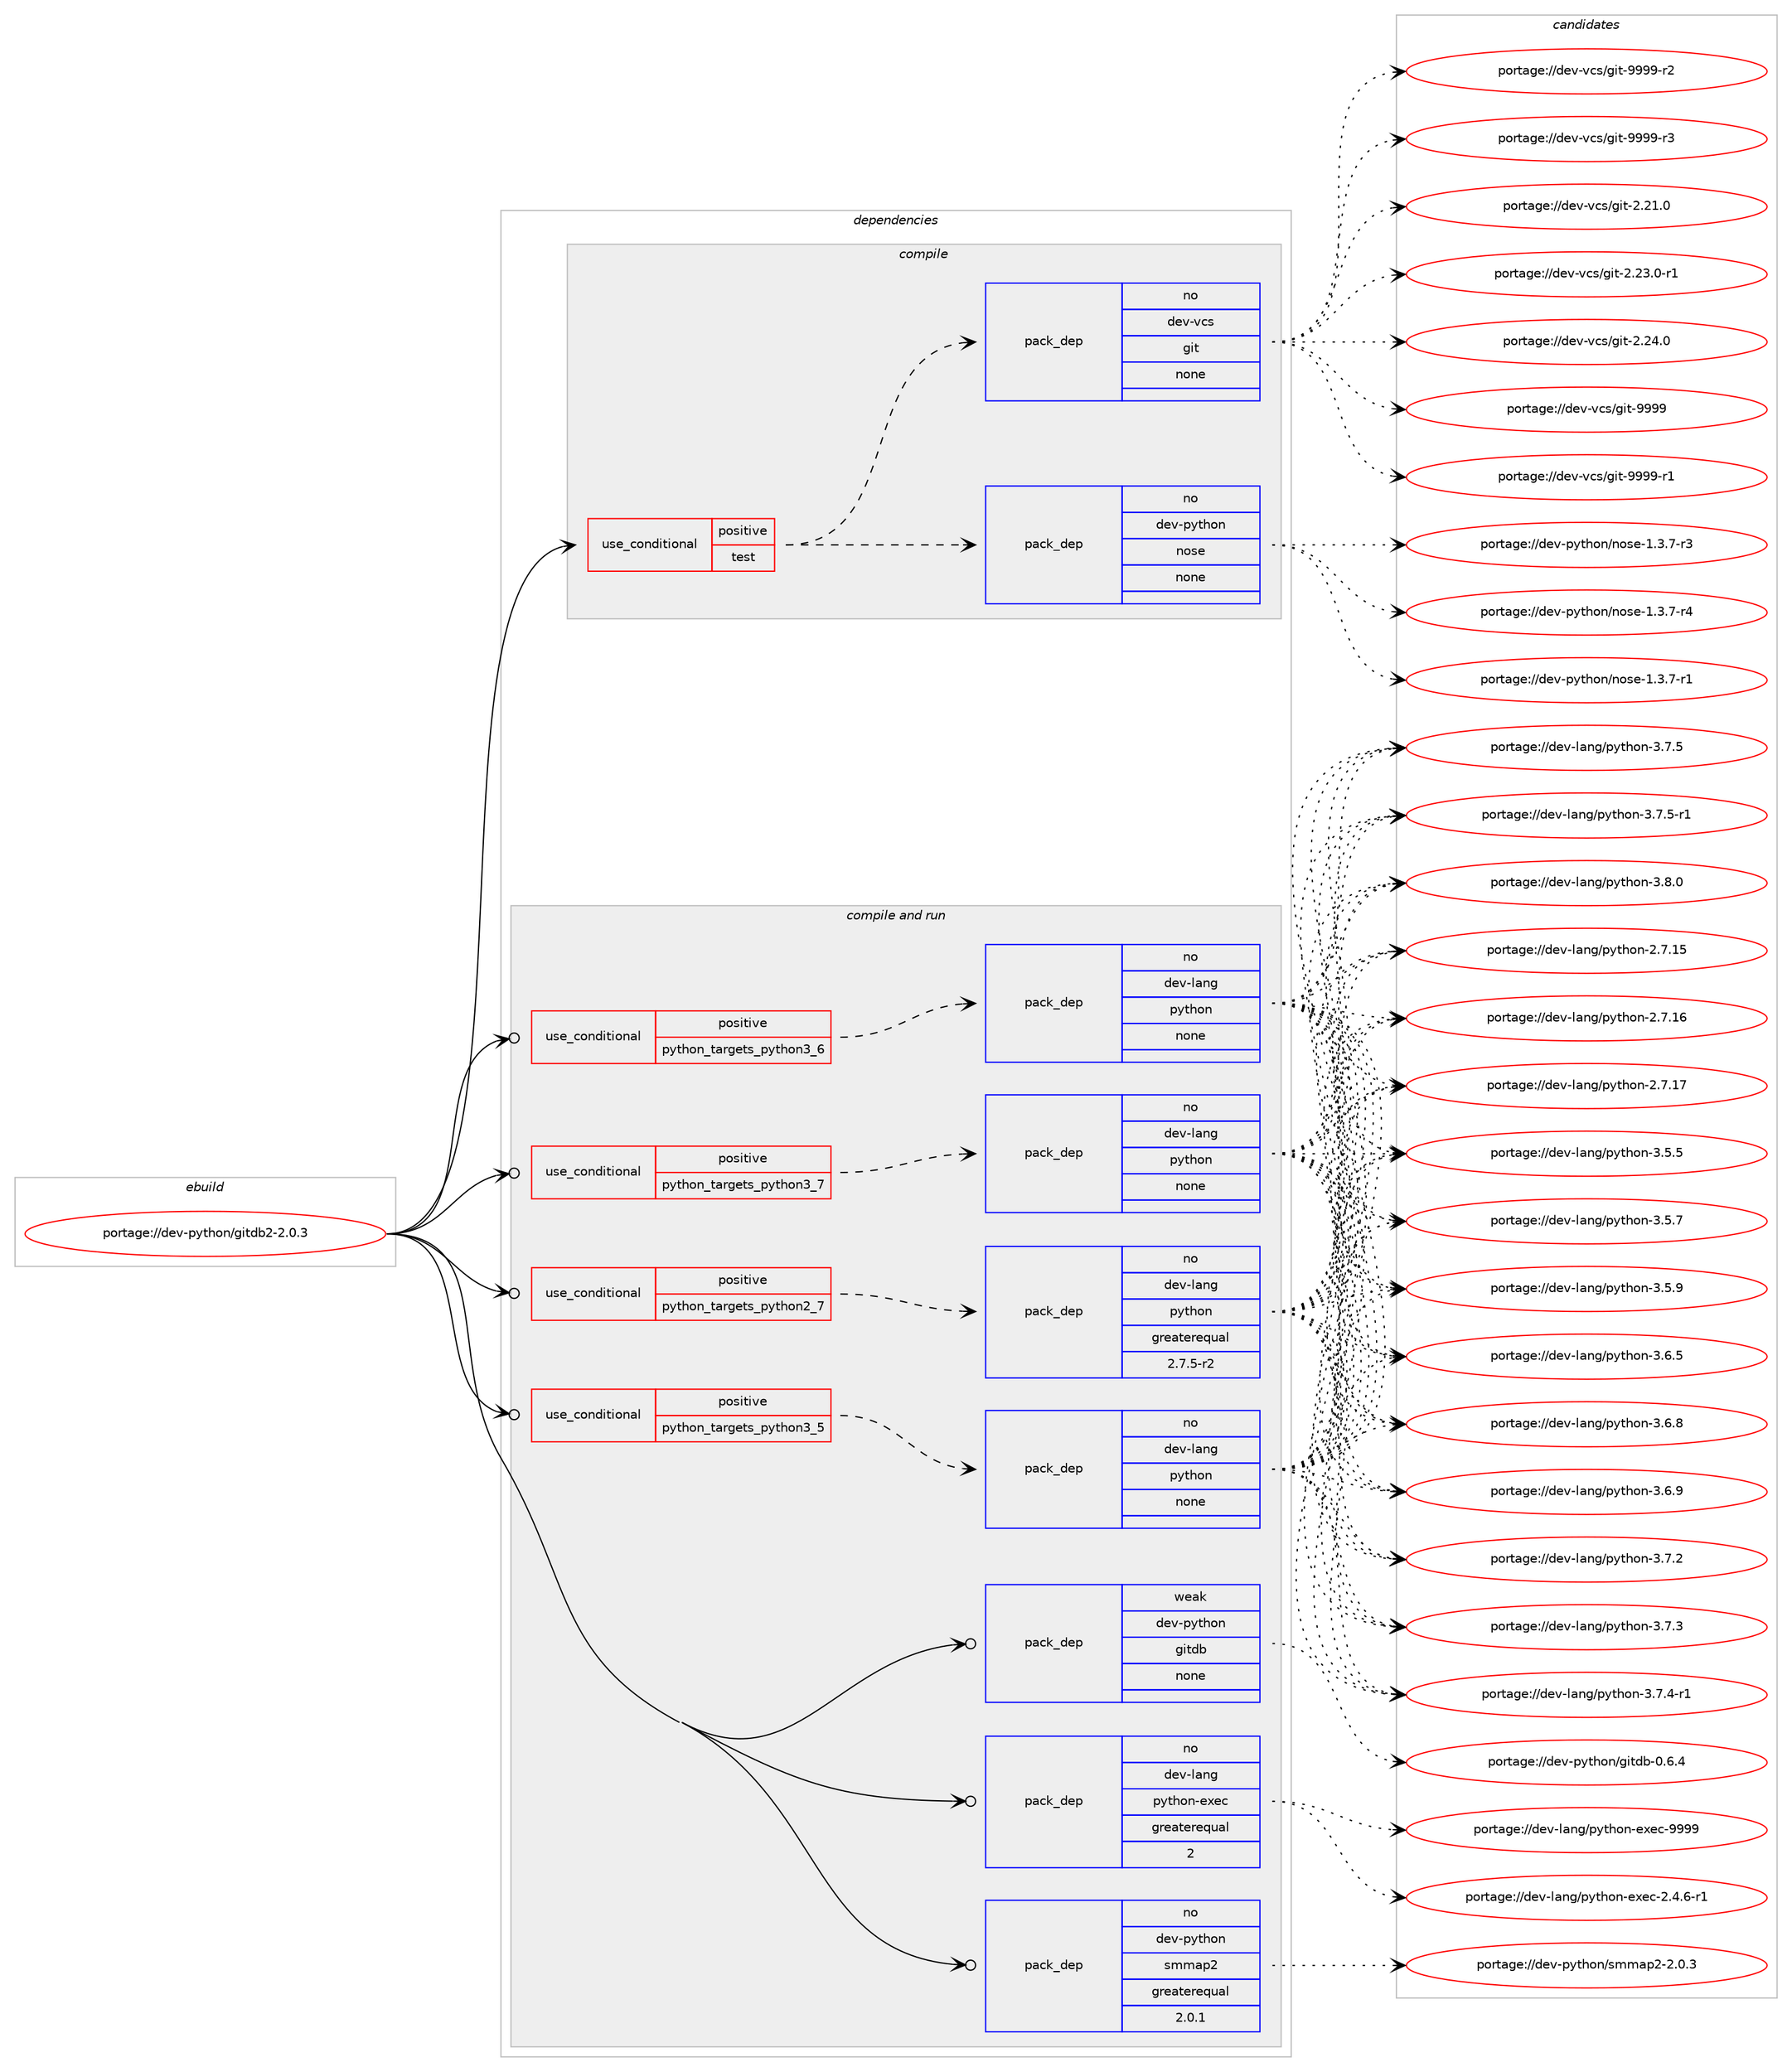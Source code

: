 digraph prolog {

# *************
# Graph options
# *************

newrank=true;
concentrate=true;
compound=true;
graph [rankdir=LR,fontname=Helvetica,fontsize=10,ranksep=1.5];#, ranksep=2.5, nodesep=0.2];
edge  [arrowhead=vee];
node  [fontname=Helvetica,fontsize=10];

# **********
# The ebuild
# **********

subgraph cluster_leftcol {
color=gray;
rank=same;
label=<<i>ebuild</i>>;
id [label="portage://dev-python/gitdb2-2.0.3", color=red, width=4, href="../dev-python/gitdb2-2.0.3.svg"];
}

# ****************
# The dependencies
# ****************

subgraph cluster_midcol {
color=gray;
label=<<i>dependencies</i>>;
subgraph cluster_compile {
fillcolor="#eeeeee";
style=filled;
label=<<i>compile</i>>;
subgraph cond29267 {
dependency141495 [label=<<TABLE BORDER="0" CELLBORDER="1" CELLSPACING="0" CELLPADDING="4"><TR><TD ROWSPAN="3" CELLPADDING="10">use_conditional</TD></TR><TR><TD>positive</TD></TR><TR><TD>test</TD></TR></TABLE>>, shape=none, color=red];
subgraph pack108910 {
dependency141496 [label=<<TABLE BORDER="0" CELLBORDER="1" CELLSPACING="0" CELLPADDING="4" WIDTH="220"><TR><TD ROWSPAN="6" CELLPADDING="30">pack_dep</TD></TR><TR><TD WIDTH="110">no</TD></TR><TR><TD>dev-python</TD></TR><TR><TD>nose</TD></TR><TR><TD>none</TD></TR><TR><TD></TD></TR></TABLE>>, shape=none, color=blue];
}
dependency141495:e -> dependency141496:w [weight=20,style="dashed",arrowhead="vee"];
subgraph pack108911 {
dependency141497 [label=<<TABLE BORDER="0" CELLBORDER="1" CELLSPACING="0" CELLPADDING="4" WIDTH="220"><TR><TD ROWSPAN="6" CELLPADDING="30">pack_dep</TD></TR><TR><TD WIDTH="110">no</TD></TR><TR><TD>dev-vcs</TD></TR><TR><TD>git</TD></TR><TR><TD>none</TD></TR><TR><TD></TD></TR></TABLE>>, shape=none, color=blue];
}
dependency141495:e -> dependency141497:w [weight=20,style="dashed",arrowhead="vee"];
}
id:e -> dependency141495:w [weight=20,style="solid",arrowhead="vee"];
}
subgraph cluster_compileandrun {
fillcolor="#eeeeee";
style=filled;
label=<<i>compile and run</i>>;
subgraph cond29268 {
dependency141498 [label=<<TABLE BORDER="0" CELLBORDER="1" CELLSPACING="0" CELLPADDING="4"><TR><TD ROWSPAN="3" CELLPADDING="10">use_conditional</TD></TR><TR><TD>positive</TD></TR><TR><TD>python_targets_python2_7</TD></TR></TABLE>>, shape=none, color=red];
subgraph pack108912 {
dependency141499 [label=<<TABLE BORDER="0" CELLBORDER="1" CELLSPACING="0" CELLPADDING="4" WIDTH="220"><TR><TD ROWSPAN="6" CELLPADDING="30">pack_dep</TD></TR><TR><TD WIDTH="110">no</TD></TR><TR><TD>dev-lang</TD></TR><TR><TD>python</TD></TR><TR><TD>greaterequal</TD></TR><TR><TD>2.7.5-r2</TD></TR></TABLE>>, shape=none, color=blue];
}
dependency141498:e -> dependency141499:w [weight=20,style="dashed",arrowhead="vee"];
}
id:e -> dependency141498:w [weight=20,style="solid",arrowhead="odotvee"];
subgraph cond29269 {
dependency141500 [label=<<TABLE BORDER="0" CELLBORDER="1" CELLSPACING="0" CELLPADDING="4"><TR><TD ROWSPAN="3" CELLPADDING="10">use_conditional</TD></TR><TR><TD>positive</TD></TR><TR><TD>python_targets_python3_5</TD></TR></TABLE>>, shape=none, color=red];
subgraph pack108913 {
dependency141501 [label=<<TABLE BORDER="0" CELLBORDER="1" CELLSPACING="0" CELLPADDING="4" WIDTH="220"><TR><TD ROWSPAN="6" CELLPADDING="30">pack_dep</TD></TR><TR><TD WIDTH="110">no</TD></TR><TR><TD>dev-lang</TD></TR><TR><TD>python</TD></TR><TR><TD>none</TD></TR><TR><TD></TD></TR></TABLE>>, shape=none, color=blue];
}
dependency141500:e -> dependency141501:w [weight=20,style="dashed",arrowhead="vee"];
}
id:e -> dependency141500:w [weight=20,style="solid",arrowhead="odotvee"];
subgraph cond29270 {
dependency141502 [label=<<TABLE BORDER="0" CELLBORDER="1" CELLSPACING="0" CELLPADDING="4"><TR><TD ROWSPAN="3" CELLPADDING="10">use_conditional</TD></TR><TR><TD>positive</TD></TR><TR><TD>python_targets_python3_6</TD></TR></TABLE>>, shape=none, color=red];
subgraph pack108914 {
dependency141503 [label=<<TABLE BORDER="0" CELLBORDER="1" CELLSPACING="0" CELLPADDING="4" WIDTH="220"><TR><TD ROWSPAN="6" CELLPADDING="30">pack_dep</TD></TR><TR><TD WIDTH="110">no</TD></TR><TR><TD>dev-lang</TD></TR><TR><TD>python</TD></TR><TR><TD>none</TD></TR><TR><TD></TD></TR></TABLE>>, shape=none, color=blue];
}
dependency141502:e -> dependency141503:w [weight=20,style="dashed",arrowhead="vee"];
}
id:e -> dependency141502:w [weight=20,style="solid",arrowhead="odotvee"];
subgraph cond29271 {
dependency141504 [label=<<TABLE BORDER="0" CELLBORDER="1" CELLSPACING="0" CELLPADDING="4"><TR><TD ROWSPAN="3" CELLPADDING="10">use_conditional</TD></TR><TR><TD>positive</TD></TR><TR><TD>python_targets_python3_7</TD></TR></TABLE>>, shape=none, color=red];
subgraph pack108915 {
dependency141505 [label=<<TABLE BORDER="0" CELLBORDER="1" CELLSPACING="0" CELLPADDING="4" WIDTH="220"><TR><TD ROWSPAN="6" CELLPADDING="30">pack_dep</TD></TR><TR><TD WIDTH="110">no</TD></TR><TR><TD>dev-lang</TD></TR><TR><TD>python</TD></TR><TR><TD>none</TD></TR><TR><TD></TD></TR></TABLE>>, shape=none, color=blue];
}
dependency141504:e -> dependency141505:w [weight=20,style="dashed",arrowhead="vee"];
}
id:e -> dependency141504:w [weight=20,style="solid",arrowhead="odotvee"];
subgraph pack108916 {
dependency141506 [label=<<TABLE BORDER="0" CELLBORDER="1" CELLSPACING="0" CELLPADDING="4" WIDTH="220"><TR><TD ROWSPAN="6" CELLPADDING="30">pack_dep</TD></TR><TR><TD WIDTH="110">no</TD></TR><TR><TD>dev-lang</TD></TR><TR><TD>python-exec</TD></TR><TR><TD>greaterequal</TD></TR><TR><TD>2</TD></TR></TABLE>>, shape=none, color=blue];
}
id:e -> dependency141506:w [weight=20,style="solid",arrowhead="odotvee"];
subgraph pack108917 {
dependency141507 [label=<<TABLE BORDER="0" CELLBORDER="1" CELLSPACING="0" CELLPADDING="4" WIDTH="220"><TR><TD ROWSPAN="6" CELLPADDING="30">pack_dep</TD></TR><TR><TD WIDTH="110">no</TD></TR><TR><TD>dev-python</TD></TR><TR><TD>smmap2</TD></TR><TR><TD>greaterequal</TD></TR><TR><TD>2.0.1</TD></TR></TABLE>>, shape=none, color=blue];
}
id:e -> dependency141507:w [weight=20,style="solid",arrowhead="odotvee"];
subgraph pack108918 {
dependency141508 [label=<<TABLE BORDER="0" CELLBORDER="1" CELLSPACING="0" CELLPADDING="4" WIDTH="220"><TR><TD ROWSPAN="6" CELLPADDING="30">pack_dep</TD></TR><TR><TD WIDTH="110">weak</TD></TR><TR><TD>dev-python</TD></TR><TR><TD>gitdb</TD></TR><TR><TD>none</TD></TR><TR><TD></TD></TR></TABLE>>, shape=none, color=blue];
}
id:e -> dependency141508:w [weight=20,style="solid",arrowhead="odotvee"];
}
subgraph cluster_run {
fillcolor="#eeeeee";
style=filled;
label=<<i>run</i>>;
}
}

# **************
# The candidates
# **************

subgraph cluster_choices {
rank=same;
color=gray;
label=<<i>candidates</i>>;

subgraph choice108910 {
color=black;
nodesep=1;
choiceportage10010111845112121116104111110471101111151014549465146554511449 [label="portage://dev-python/nose-1.3.7-r1", color=red, width=4,href="../dev-python/nose-1.3.7-r1.svg"];
choiceportage10010111845112121116104111110471101111151014549465146554511451 [label="portage://dev-python/nose-1.3.7-r3", color=red, width=4,href="../dev-python/nose-1.3.7-r3.svg"];
choiceportage10010111845112121116104111110471101111151014549465146554511452 [label="portage://dev-python/nose-1.3.7-r4", color=red, width=4,href="../dev-python/nose-1.3.7-r4.svg"];
dependency141496:e -> choiceportage10010111845112121116104111110471101111151014549465146554511449:w [style=dotted,weight="100"];
dependency141496:e -> choiceportage10010111845112121116104111110471101111151014549465146554511451:w [style=dotted,weight="100"];
dependency141496:e -> choiceportage10010111845112121116104111110471101111151014549465146554511452:w [style=dotted,weight="100"];
}
subgraph choice108911 {
color=black;
nodesep=1;
choiceportage10010111845118991154710310511645504650494648 [label="portage://dev-vcs/git-2.21.0", color=red, width=4,href="../dev-vcs/git-2.21.0.svg"];
choiceportage100101118451189911547103105116455046505146484511449 [label="portage://dev-vcs/git-2.23.0-r1", color=red, width=4,href="../dev-vcs/git-2.23.0-r1.svg"];
choiceportage10010111845118991154710310511645504650524648 [label="portage://dev-vcs/git-2.24.0", color=red, width=4,href="../dev-vcs/git-2.24.0.svg"];
choiceportage1001011184511899115471031051164557575757 [label="portage://dev-vcs/git-9999", color=red, width=4,href="../dev-vcs/git-9999.svg"];
choiceportage10010111845118991154710310511645575757574511449 [label="portage://dev-vcs/git-9999-r1", color=red, width=4,href="../dev-vcs/git-9999-r1.svg"];
choiceportage10010111845118991154710310511645575757574511450 [label="portage://dev-vcs/git-9999-r2", color=red, width=4,href="../dev-vcs/git-9999-r2.svg"];
choiceportage10010111845118991154710310511645575757574511451 [label="portage://dev-vcs/git-9999-r3", color=red, width=4,href="../dev-vcs/git-9999-r3.svg"];
dependency141497:e -> choiceportage10010111845118991154710310511645504650494648:w [style=dotted,weight="100"];
dependency141497:e -> choiceportage100101118451189911547103105116455046505146484511449:w [style=dotted,weight="100"];
dependency141497:e -> choiceportage10010111845118991154710310511645504650524648:w [style=dotted,weight="100"];
dependency141497:e -> choiceportage1001011184511899115471031051164557575757:w [style=dotted,weight="100"];
dependency141497:e -> choiceportage10010111845118991154710310511645575757574511449:w [style=dotted,weight="100"];
dependency141497:e -> choiceportage10010111845118991154710310511645575757574511450:w [style=dotted,weight="100"];
dependency141497:e -> choiceportage10010111845118991154710310511645575757574511451:w [style=dotted,weight="100"];
}
subgraph choice108912 {
color=black;
nodesep=1;
choiceportage10010111845108971101034711212111610411111045504655464953 [label="portage://dev-lang/python-2.7.15", color=red, width=4,href="../dev-lang/python-2.7.15.svg"];
choiceportage10010111845108971101034711212111610411111045504655464954 [label="portage://dev-lang/python-2.7.16", color=red, width=4,href="../dev-lang/python-2.7.16.svg"];
choiceportage10010111845108971101034711212111610411111045504655464955 [label="portage://dev-lang/python-2.7.17", color=red, width=4,href="../dev-lang/python-2.7.17.svg"];
choiceportage100101118451089711010347112121116104111110455146534653 [label="portage://dev-lang/python-3.5.5", color=red, width=4,href="../dev-lang/python-3.5.5.svg"];
choiceportage100101118451089711010347112121116104111110455146534655 [label="portage://dev-lang/python-3.5.7", color=red, width=4,href="../dev-lang/python-3.5.7.svg"];
choiceportage100101118451089711010347112121116104111110455146534657 [label="portage://dev-lang/python-3.5.9", color=red, width=4,href="../dev-lang/python-3.5.9.svg"];
choiceportage100101118451089711010347112121116104111110455146544653 [label="portage://dev-lang/python-3.6.5", color=red, width=4,href="../dev-lang/python-3.6.5.svg"];
choiceportage100101118451089711010347112121116104111110455146544656 [label="portage://dev-lang/python-3.6.8", color=red, width=4,href="../dev-lang/python-3.6.8.svg"];
choiceportage100101118451089711010347112121116104111110455146544657 [label="portage://dev-lang/python-3.6.9", color=red, width=4,href="../dev-lang/python-3.6.9.svg"];
choiceportage100101118451089711010347112121116104111110455146554650 [label="portage://dev-lang/python-3.7.2", color=red, width=4,href="../dev-lang/python-3.7.2.svg"];
choiceportage100101118451089711010347112121116104111110455146554651 [label="portage://dev-lang/python-3.7.3", color=red, width=4,href="../dev-lang/python-3.7.3.svg"];
choiceportage1001011184510897110103471121211161041111104551465546524511449 [label="portage://dev-lang/python-3.7.4-r1", color=red, width=4,href="../dev-lang/python-3.7.4-r1.svg"];
choiceportage100101118451089711010347112121116104111110455146554653 [label="portage://dev-lang/python-3.7.5", color=red, width=4,href="../dev-lang/python-3.7.5.svg"];
choiceportage1001011184510897110103471121211161041111104551465546534511449 [label="portage://dev-lang/python-3.7.5-r1", color=red, width=4,href="../dev-lang/python-3.7.5-r1.svg"];
choiceportage100101118451089711010347112121116104111110455146564648 [label="portage://dev-lang/python-3.8.0", color=red, width=4,href="../dev-lang/python-3.8.0.svg"];
dependency141499:e -> choiceportage10010111845108971101034711212111610411111045504655464953:w [style=dotted,weight="100"];
dependency141499:e -> choiceportage10010111845108971101034711212111610411111045504655464954:w [style=dotted,weight="100"];
dependency141499:e -> choiceportage10010111845108971101034711212111610411111045504655464955:w [style=dotted,weight="100"];
dependency141499:e -> choiceportage100101118451089711010347112121116104111110455146534653:w [style=dotted,weight="100"];
dependency141499:e -> choiceportage100101118451089711010347112121116104111110455146534655:w [style=dotted,weight="100"];
dependency141499:e -> choiceportage100101118451089711010347112121116104111110455146534657:w [style=dotted,weight="100"];
dependency141499:e -> choiceportage100101118451089711010347112121116104111110455146544653:w [style=dotted,weight="100"];
dependency141499:e -> choiceportage100101118451089711010347112121116104111110455146544656:w [style=dotted,weight="100"];
dependency141499:e -> choiceportage100101118451089711010347112121116104111110455146544657:w [style=dotted,weight="100"];
dependency141499:e -> choiceportage100101118451089711010347112121116104111110455146554650:w [style=dotted,weight="100"];
dependency141499:e -> choiceportage100101118451089711010347112121116104111110455146554651:w [style=dotted,weight="100"];
dependency141499:e -> choiceportage1001011184510897110103471121211161041111104551465546524511449:w [style=dotted,weight="100"];
dependency141499:e -> choiceportage100101118451089711010347112121116104111110455146554653:w [style=dotted,weight="100"];
dependency141499:e -> choiceportage1001011184510897110103471121211161041111104551465546534511449:w [style=dotted,weight="100"];
dependency141499:e -> choiceportage100101118451089711010347112121116104111110455146564648:w [style=dotted,weight="100"];
}
subgraph choice108913 {
color=black;
nodesep=1;
choiceportage10010111845108971101034711212111610411111045504655464953 [label="portage://dev-lang/python-2.7.15", color=red, width=4,href="../dev-lang/python-2.7.15.svg"];
choiceportage10010111845108971101034711212111610411111045504655464954 [label="portage://dev-lang/python-2.7.16", color=red, width=4,href="../dev-lang/python-2.7.16.svg"];
choiceportage10010111845108971101034711212111610411111045504655464955 [label="portage://dev-lang/python-2.7.17", color=red, width=4,href="../dev-lang/python-2.7.17.svg"];
choiceportage100101118451089711010347112121116104111110455146534653 [label="portage://dev-lang/python-3.5.5", color=red, width=4,href="../dev-lang/python-3.5.5.svg"];
choiceportage100101118451089711010347112121116104111110455146534655 [label="portage://dev-lang/python-3.5.7", color=red, width=4,href="../dev-lang/python-3.5.7.svg"];
choiceportage100101118451089711010347112121116104111110455146534657 [label="portage://dev-lang/python-3.5.9", color=red, width=4,href="../dev-lang/python-3.5.9.svg"];
choiceportage100101118451089711010347112121116104111110455146544653 [label="portage://dev-lang/python-3.6.5", color=red, width=4,href="../dev-lang/python-3.6.5.svg"];
choiceportage100101118451089711010347112121116104111110455146544656 [label="portage://dev-lang/python-3.6.8", color=red, width=4,href="../dev-lang/python-3.6.8.svg"];
choiceportage100101118451089711010347112121116104111110455146544657 [label="portage://dev-lang/python-3.6.9", color=red, width=4,href="../dev-lang/python-3.6.9.svg"];
choiceportage100101118451089711010347112121116104111110455146554650 [label="portage://dev-lang/python-3.7.2", color=red, width=4,href="../dev-lang/python-3.7.2.svg"];
choiceportage100101118451089711010347112121116104111110455146554651 [label="portage://dev-lang/python-3.7.3", color=red, width=4,href="../dev-lang/python-3.7.3.svg"];
choiceportage1001011184510897110103471121211161041111104551465546524511449 [label="portage://dev-lang/python-3.7.4-r1", color=red, width=4,href="../dev-lang/python-3.7.4-r1.svg"];
choiceportage100101118451089711010347112121116104111110455146554653 [label="portage://dev-lang/python-3.7.5", color=red, width=4,href="../dev-lang/python-3.7.5.svg"];
choiceportage1001011184510897110103471121211161041111104551465546534511449 [label="portage://dev-lang/python-3.7.5-r1", color=red, width=4,href="../dev-lang/python-3.7.5-r1.svg"];
choiceportage100101118451089711010347112121116104111110455146564648 [label="portage://dev-lang/python-3.8.0", color=red, width=4,href="../dev-lang/python-3.8.0.svg"];
dependency141501:e -> choiceportage10010111845108971101034711212111610411111045504655464953:w [style=dotted,weight="100"];
dependency141501:e -> choiceportage10010111845108971101034711212111610411111045504655464954:w [style=dotted,weight="100"];
dependency141501:e -> choiceportage10010111845108971101034711212111610411111045504655464955:w [style=dotted,weight="100"];
dependency141501:e -> choiceportage100101118451089711010347112121116104111110455146534653:w [style=dotted,weight="100"];
dependency141501:e -> choiceportage100101118451089711010347112121116104111110455146534655:w [style=dotted,weight="100"];
dependency141501:e -> choiceportage100101118451089711010347112121116104111110455146534657:w [style=dotted,weight="100"];
dependency141501:e -> choiceportage100101118451089711010347112121116104111110455146544653:w [style=dotted,weight="100"];
dependency141501:e -> choiceportage100101118451089711010347112121116104111110455146544656:w [style=dotted,weight="100"];
dependency141501:e -> choiceportage100101118451089711010347112121116104111110455146544657:w [style=dotted,weight="100"];
dependency141501:e -> choiceportage100101118451089711010347112121116104111110455146554650:w [style=dotted,weight="100"];
dependency141501:e -> choiceportage100101118451089711010347112121116104111110455146554651:w [style=dotted,weight="100"];
dependency141501:e -> choiceportage1001011184510897110103471121211161041111104551465546524511449:w [style=dotted,weight="100"];
dependency141501:e -> choiceportage100101118451089711010347112121116104111110455146554653:w [style=dotted,weight="100"];
dependency141501:e -> choiceportage1001011184510897110103471121211161041111104551465546534511449:w [style=dotted,weight="100"];
dependency141501:e -> choiceportage100101118451089711010347112121116104111110455146564648:w [style=dotted,weight="100"];
}
subgraph choice108914 {
color=black;
nodesep=1;
choiceportage10010111845108971101034711212111610411111045504655464953 [label="portage://dev-lang/python-2.7.15", color=red, width=4,href="../dev-lang/python-2.7.15.svg"];
choiceportage10010111845108971101034711212111610411111045504655464954 [label="portage://dev-lang/python-2.7.16", color=red, width=4,href="../dev-lang/python-2.7.16.svg"];
choiceportage10010111845108971101034711212111610411111045504655464955 [label="portage://dev-lang/python-2.7.17", color=red, width=4,href="../dev-lang/python-2.7.17.svg"];
choiceportage100101118451089711010347112121116104111110455146534653 [label="portage://dev-lang/python-3.5.5", color=red, width=4,href="../dev-lang/python-3.5.5.svg"];
choiceportage100101118451089711010347112121116104111110455146534655 [label="portage://dev-lang/python-3.5.7", color=red, width=4,href="../dev-lang/python-3.5.7.svg"];
choiceportage100101118451089711010347112121116104111110455146534657 [label="portage://dev-lang/python-3.5.9", color=red, width=4,href="../dev-lang/python-3.5.9.svg"];
choiceportage100101118451089711010347112121116104111110455146544653 [label="portage://dev-lang/python-3.6.5", color=red, width=4,href="../dev-lang/python-3.6.5.svg"];
choiceportage100101118451089711010347112121116104111110455146544656 [label="portage://dev-lang/python-3.6.8", color=red, width=4,href="../dev-lang/python-3.6.8.svg"];
choiceportage100101118451089711010347112121116104111110455146544657 [label="portage://dev-lang/python-3.6.9", color=red, width=4,href="../dev-lang/python-3.6.9.svg"];
choiceportage100101118451089711010347112121116104111110455146554650 [label="portage://dev-lang/python-3.7.2", color=red, width=4,href="../dev-lang/python-3.7.2.svg"];
choiceportage100101118451089711010347112121116104111110455146554651 [label="portage://dev-lang/python-3.7.3", color=red, width=4,href="../dev-lang/python-3.7.3.svg"];
choiceportage1001011184510897110103471121211161041111104551465546524511449 [label="portage://dev-lang/python-3.7.4-r1", color=red, width=4,href="../dev-lang/python-3.7.4-r1.svg"];
choiceportage100101118451089711010347112121116104111110455146554653 [label="portage://dev-lang/python-3.7.5", color=red, width=4,href="../dev-lang/python-3.7.5.svg"];
choiceportage1001011184510897110103471121211161041111104551465546534511449 [label="portage://dev-lang/python-3.7.5-r1", color=red, width=4,href="../dev-lang/python-3.7.5-r1.svg"];
choiceportage100101118451089711010347112121116104111110455146564648 [label="portage://dev-lang/python-3.8.0", color=red, width=4,href="../dev-lang/python-3.8.0.svg"];
dependency141503:e -> choiceportage10010111845108971101034711212111610411111045504655464953:w [style=dotted,weight="100"];
dependency141503:e -> choiceportage10010111845108971101034711212111610411111045504655464954:w [style=dotted,weight="100"];
dependency141503:e -> choiceportage10010111845108971101034711212111610411111045504655464955:w [style=dotted,weight="100"];
dependency141503:e -> choiceportage100101118451089711010347112121116104111110455146534653:w [style=dotted,weight="100"];
dependency141503:e -> choiceportage100101118451089711010347112121116104111110455146534655:w [style=dotted,weight="100"];
dependency141503:e -> choiceportage100101118451089711010347112121116104111110455146534657:w [style=dotted,weight="100"];
dependency141503:e -> choiceportage100101118451089711010347112121116104111110455146544653:w [style=dotted,weight="100"];
dependency141503:e -> choiceportage100101118451089711010347112121116104111110455146544656:w [style=dotted,weight="100"];
dependency141503:e -> choiceportage100101118451089711010347112121116104111110455146544657:w [style=dotted,weight="100"];
dependency141503:e -> choiceportage100101118451089711010347112121116104111110455146554650:w [style=dotted,weight="100"];
dependency141503:e -> choiceportage100101118451089711010347112121116104111110455146554651:w [style=dotted,weight="100"];
dependency141503:e -> choiceportage1001011184510897110103471121211161041111104551465546524511449:w [style=dotted,weight="100"];
dependency141503:e -> choiceportage100101118451089711010347112121116104111110455146554653:w [style=dotted,weight="100"];
dependency141503:e -> choiceportage1001011184510897110103471121211161041111104551465546534511449:w [style=dotted,weight="100"];
dependency141503:e -> choiceportage100101118451089711010347112121116104111110455146564648:w [style=dotted,weight="100"];
}
subgraph choice108915 {
color=black;
nodesep=1;
choiceportage10010111845108971101034711212111610411111045504655464953 [label="portage://dev-lang/python-2.7.15", color=red, width=4,href="../dev-lang/python-2.7.15.svg"];
choiceportage10010111845108971101034711212111610411111045504655464954 [label="portage://dev-lang/python-2.7.16", color=red, width=4,href="../dev-lang/python-2.7.16.svg"];
choiceportage10010111845108971101034711212111610411111045504655464955 [label="portage://dev-lang/python-2.7.17", color=red, width=4,href="../dev-lang/python-2.7.17.svg"];
choiceportage100101118451089711010347112121116104111110455146534653 [label="portage://dev-lang/python-3.5.5", color=red, width=4,href="../dev-lang/python-3.5.5.svg"];
choiceportage100101118451089711010347112121116104111110455146534655 [label="portage://dev-lang/python-3.5.7", color=red, width=4,href="../dev-lang/python-3.5.7.svg"];
choiceportage100101118451089711010347112121116104111110455146534657 [label="portage://dev-lang/python-3.5.9", color=red, width=4,href="../dev-lang/python-3.5.9.svg"];
choiceportage100101118451089711010347112121116104111110455146544653 [label="portage://dev-lang/python-3.6.5", color=red, width=4,href="../dev-lang/python-3.6.5.svg"];
choiceportage100101118451089711010347112121116104111110455146544656 [label="portage://dev-lang/python-3.6.8", color=red, width=4,href="../dev-lang/python-3.6.8.svg"];
choiceportage100101118451089711010347112121116104111110455146544657 [label="portage://dev-lang/python-3.6.9", color=red, width=4,href="../dev-lang/python-3.6.9.svg"];
choiceportage100101118451089711010347112121116104111110455146554650 [label="portage://dev-lang/python-3.7.2", color=red, width=4,href="../dev-lang/python-3.7.2.svg"];
choiceportage100101118451089711010347112121116104111110455146554651 [label="portage://dev-lang/python-3.7.3", color=red, width=4,href="../dev-lang/python-3.7.3.svg"];
choiceportage1001011184510897110103471121211161041111104551465546524511449 [label="portage://dev-lang/python-3.7.4-r1", color=red, width=4,href="../dev-lang/python-3.7.4-r1.svg"];
choiceportage100101118451089711010347112121116104111110455146554653 [label="portage://dev-lang/python-3.7.5", color=red, width=4,href="../dev-lang/python-3.7.5.svg"];
choiceportage1001011184510897110103471121211161041111104551465546534511449 [label="portage://dev-lang/python-3.7.5-r1", color=red, width=4,href="../dev-lang/python-3.7.5-r1.svg"];
choiceportage100101118451089711010347112121116104111110455146564648 [label="portage://dev-lang/python-3.8.0", color=red, width=4,href="../dev-lang/python-3.8.0.svg"];
dependency141505:e -> choiceportage10010111845108971101034711212111610411111045504655464953:w [style=dotted,weight="100"];
dependency141505:e -> choiceportage10010111845108971101034711212111610411111045504655464954:w [style=dotted,weight="100"];
dependency141505:e -> choiceportage10010111845108971101034711212111610411111045504655464955:w [style=dotted,weight="100"];
dependency141505:e -> choiceportage100101118451089711010347112121116104111110455146534653:w [style=dotted,weight="100"];
dependency141505:e -> choiceportage100101118451089711010347112121116104111110455146534655:w [style=dotted,weight="100"];
dependency141505:e -> choiceportage100101118451089711010347112121116104111110455146534657:w [style=dotted,weight="100"];
dependency141505:e -> choiceportage100101118451089711010347112121116104111110455146544653:w [style=dotted,weight="100"];
dependency141505:e -> choiceportage100101118451089711010347112121116104111110455146544656:w [style=dotted,weight="100"];
dependency141505:e -> choiceportage100101118451089711010347112121116104111110455146544657:w [style=dotted,weight="100"];
dependency141505:e -> choiceportage100101118451089711010347112121116104111110455146554650:w [style=dotted,weight="100"];
dependency141505:e -> choiceportage100101118451089711010347112121116104111110455146554651:w [style=dotted,weight="100"];
dependency141505:e -> choiceportage1001011184510897110103471121211161041111104551465546524511449:w [style=dotted,weight="100"];
dependency141505:e -> choiceportage100101118451089711010347112121116104111110455146554653:w [style=dotted,weight="100"];
dependency141505:e -> choiceportage1001011184510897110103471121211161041111104551465546534511449:w [style=dotted,weight="100"];
dependency141505:e -> choiceportage100101118451089711010347112121116104111110455146564648:w [style=dotted,weight="100"];
}
subgraph choice108916 {
color=black;
nodesep=1;
choiceportage10010111845108971101034711212111610411111045101120101994550465246544511449 [label="portage://dev-lang/python-exec-2.4.6-r1", color=red, width=4,href="../dev-lang/python-exec-2.4.6-r1.svg"];
choiceportage10010111845108971101034711212111610411111045101120101994557575757 [label="portage://dev-lang/python-exec-9999", color=red, width=4,href="../dev-lang/python-exec-9999.svg"];
dependency141506:e -> choiceportage10010111845108971101034711212111610411111045101120101994550465246544511449:w [style=dotted,weight="100"];
dependency141506:e -> choiceportage10010111845108971101034711212111610411111045101120101994557575757:w [style=dotted,weight="100"];
}
subgraph choice108917 {
color=black;
nodesep=1;
choiceportage10010111845112121116104111110471151091099711250455046484651 [label="portage://dev-python/smmap2-2.0.3", color=red, width=4,href="../dev-python/smmap2-2.0.3.svg"];
dependency141507:e -> choiceportage10010111845112121116104111110471151091099711250455046484651:w [style=dotted,weight="100"];
}
subgraph choice108918 {
color=black;
nodesep=1;
choiceportage100101118451121211161041111104710310511610098454846544652 [label="portage://dev-python/gitdb-0.6.4", color=red, width=4,href="../dev-python/gitdb-0.6.4.svg"];
dependency141508:e -> choiceportage100101118451121211161041111104710310511610098454846544652:w [style=dotted,weight="100"];
}
}

}
